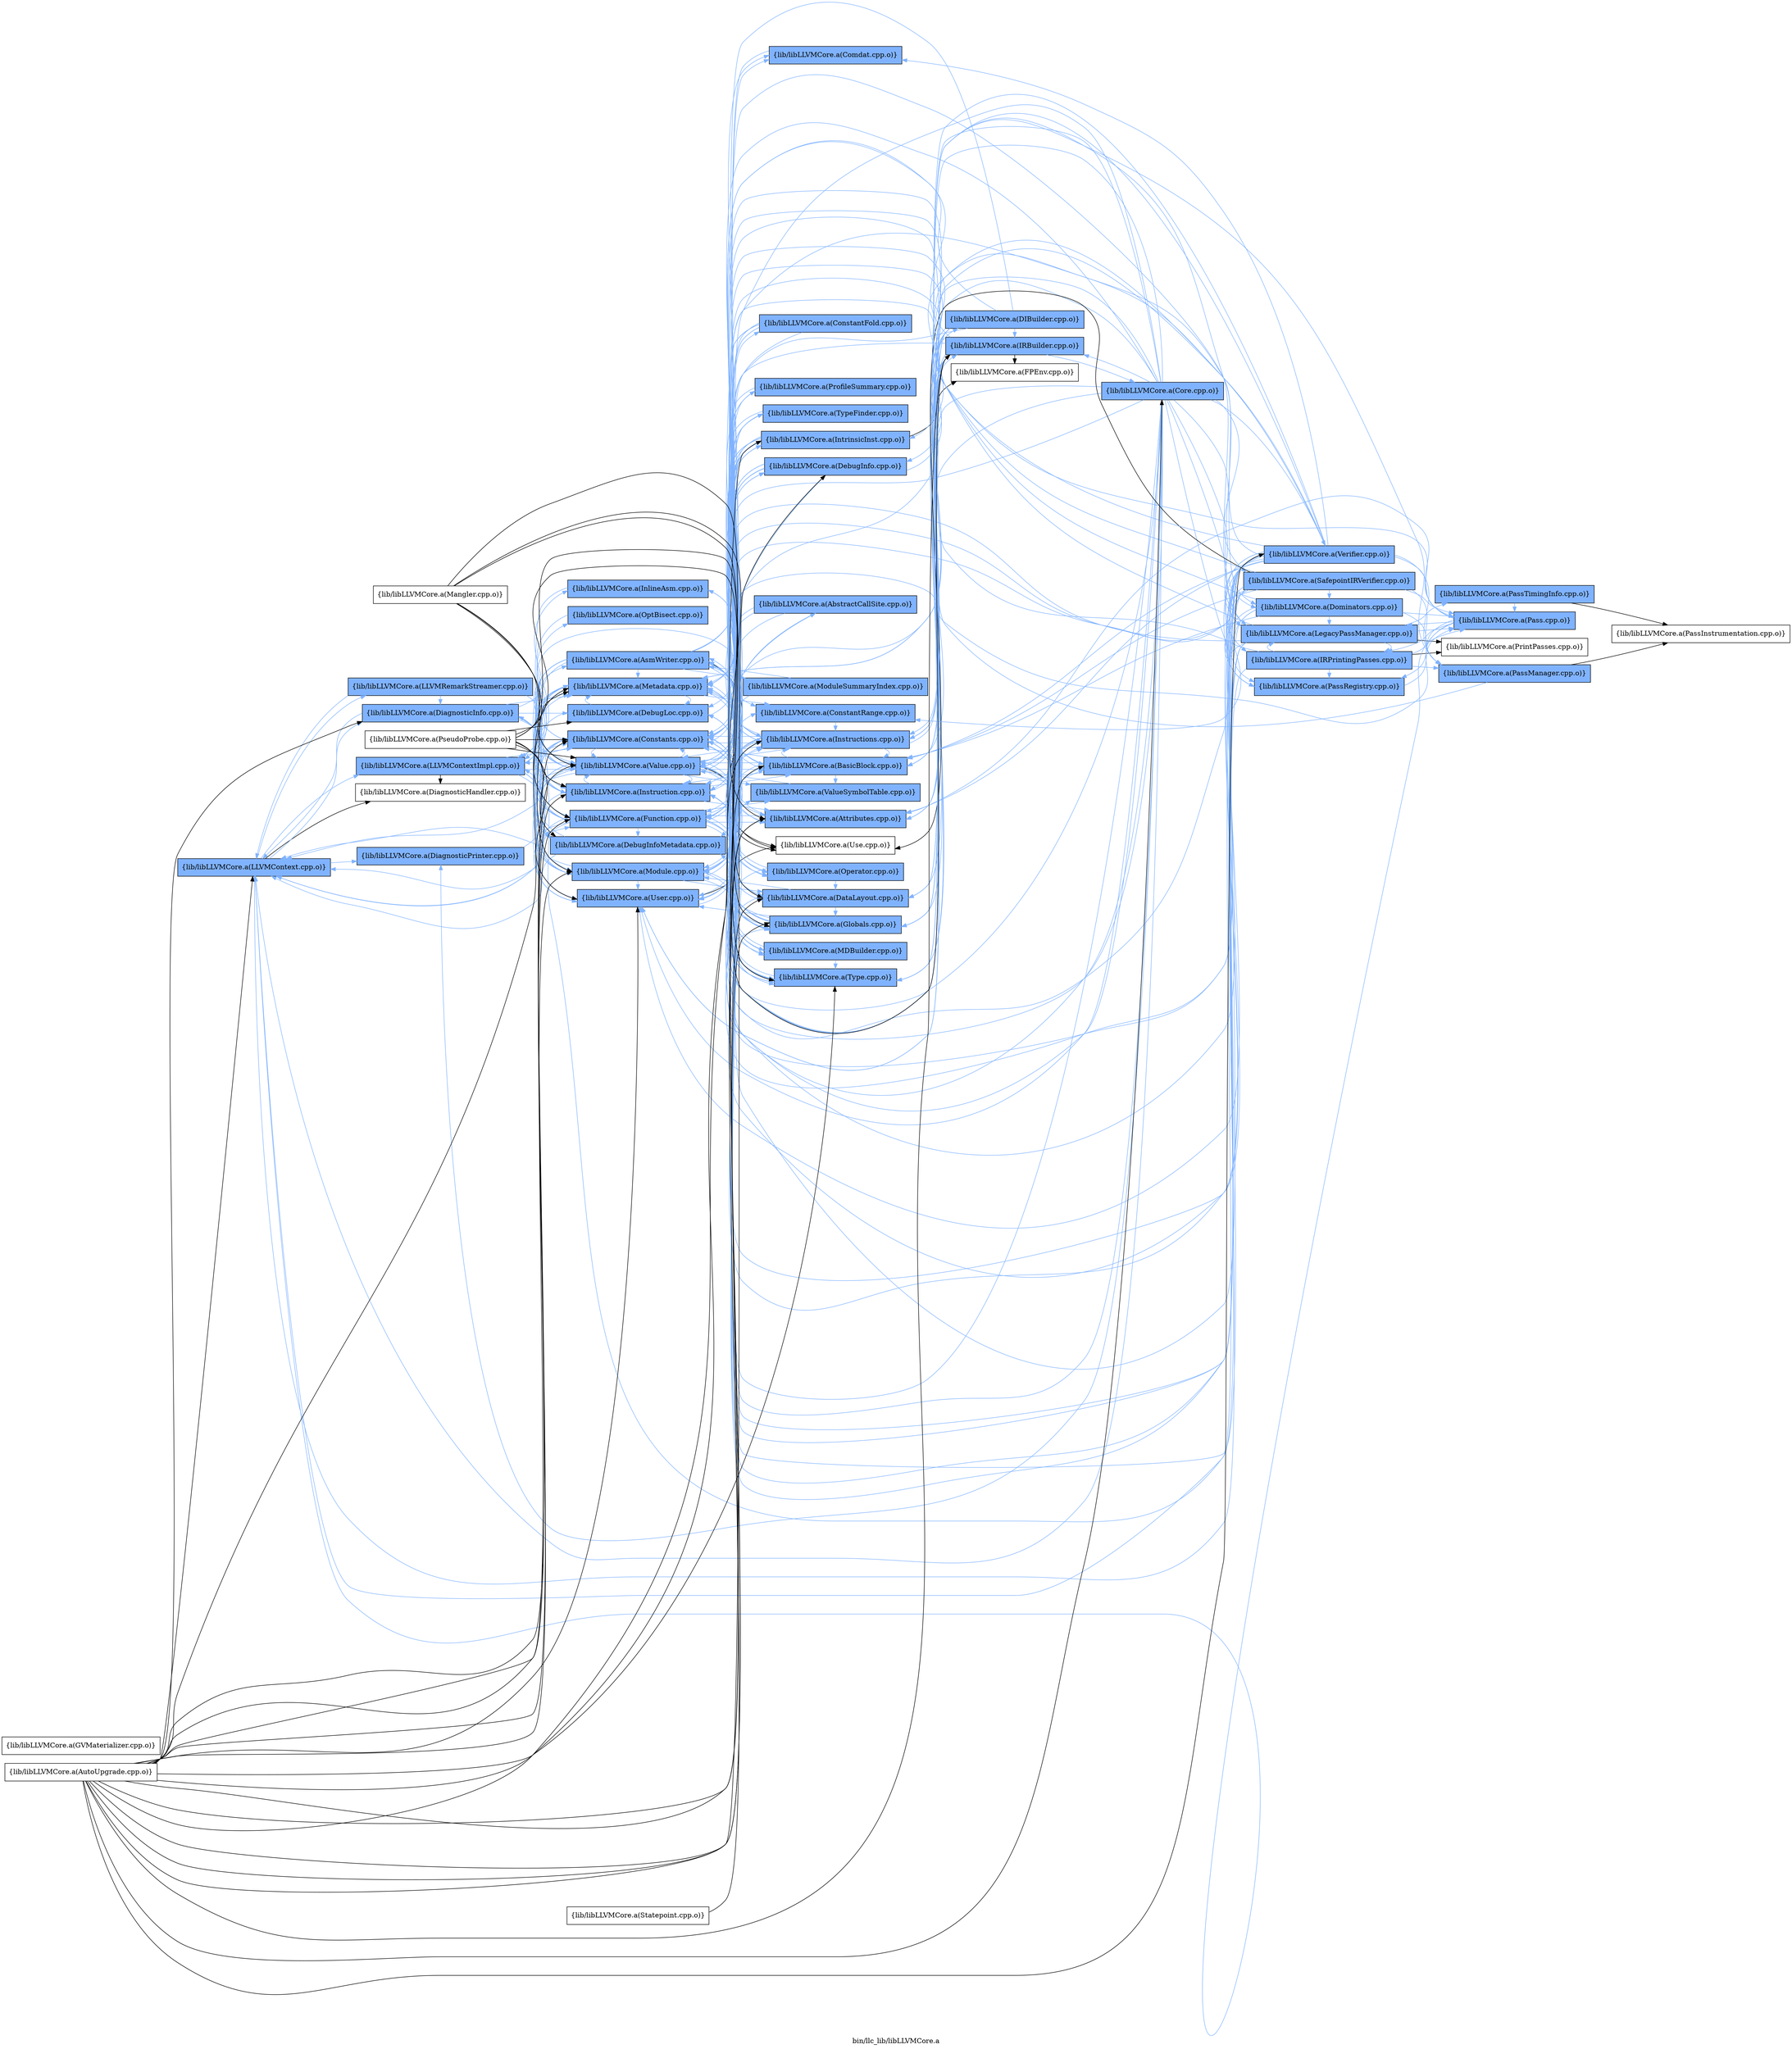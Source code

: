 digraph "bin/llc_lib/libLLVMCore.a" {
	label="bin/llc_lib/libLLVMCore.a";
	rankdir=LR;
	{ rank=same; Node0x5638702f9858;  }
	{ rank=same; Node0x5638702f90d8; Node0x5638702ec3d8; Node0x5638702f6108; Node0x5638702f53e8; Node0x5638702f7008;  }
	{ rank=same; Node0x5638702fb388; Node0x5638702eb7f8; Node0x5638702f5708; Node0x5638702f40d8; Node0x5638702fe3f8; Node0x563870300ec8; Node0x5638702f8db8; Node0x5638702f8fe8; Node0x5638702f84a8; Node0x5638702f7aa8; Node0x5638702f59d8; Node0x5638702f6bf8;  }
	{ rank=same; Node0x5638702f7b48; Node0x5638702ed1e8; Node0x5638702f5f28; Node0x5638702f7f08; Node0x5638702f5cf8; Node0x5638702f88b8; Node0x5638702ff1b8; Node0x5638702f8e08; Node0x5638702f68d8; Node0x5638702fbce8; Node0x5638702f7d78; Node0x5638702f9d08; Node0x5638702f77d8; Node0x5638702f89f8; Node0x5638702f96c8; Node0x5638702f9a38; Node0x5638702f31d8; Node0x5638702ffe38; Node0x563870302e08;  }
	{ rank=same; Node0x5638702f7738; Node0x5638702f7dc8; Node0x5638702f6608;  }
	{ rank=same; Node0x5638702f6ce8;  }
	{ rank=same; Node0x5638702ecb08; Node0x5638702f6478; Node0x5638702f9da8; Node0x563870302818; Node0x563870302f98; Node0x5638702ff7a8;  }
	{ rank=same; Node0x5638703015a8; Node0x563870302098; Node0x563870303718; Node0x5638703009c8;  }
	{ rank=same; Node0x5638702f9858;  }
	{ rank=same; Node0x5638702f90d8; Node0x5638702ec3d8; Node0x5638702f6108; Node0x5638702f53e8; Node0x5638702f7008;  }
	{ rank=same; Node0x5638702fb388; Node0x5638702eb7f8; Node0x5638702f5708; Node0x5638702f40d8; Node0x5638702fe3f8; Node0x563870300ec8; Node0x5638702f8db8; Node0x5638702f8fe8; Node0x5638702f84a8; Node0x5638702f7aa8; Node0x5638702f59d8; Node0x5638702f6bf8;  }
	{ rank=same; Node0x5638702f7b48; Node0x5638702ed1e8; Node0x5638702f5f28; Node0x5638702f7f08; Node0x5638702f5cf8; Node0x5638702f88b8; Node0x5638702ff1b8; Node0x5638702f8e08; Node0x5638702f68d8; Node0x5638702fbce8; Node0x5638702f7d78; Node0x5638702f9d08; Node0x5638702f77d8; Node0x5638702f89f8; Node0x5638702f96c8; Node0x5638702f9a38; Node0x5638702f31d8; Node0x5638702ffe38; Node0x563870302e08;  }
	{ rank=same; Node0x5638702f7738; Node0x5638702f7dc8; Node0x5638702f6608;  }
	{ rank=same; Node0x5638702f6ce8;  }
	{ rank=same; Node0x5638702ecb08; Node0x5638702f6478; Node0x5638702f9da8; Node0x563870302818; Node0x563870302f98; Node0x5638702ff7a8;  }
	{ rank=same; Node0x5638703015a8; Node0x563870302098; Node0x563870303718; Node0x5638703009c8;  }

	Node0x5638702f9858 [shape=record,shape=box,group=1,style=filled,fillcolor="0.600000 0.5 1",label="{lib/libLLVMCore.a(LLVMContext.cpp.o)}"];
	Node0x5638702f9858 -> Node0x5638702f90d8[color="0.600000 0.5 1"];
	Node0x5638702f9858 -> Node0x5638702ec3d8[color="0.600000 0.5 1"];
	Node0x5638702f9858 -> Node0x5638702f6108;
	Node0x5638702f9858 -> Node0x5638702f53e8[color="0.600000 0.5 1"];
	Node0x5638702f9858 -> Node0x5638702f7008[color="0.600000 0.5 1"];
	Node0x5638702ec3d8 [shape=record,shape=box,group=1,style=filled,fillcolor="0.600000 0.5 1",label="{lib/libLLVMCore.a(LLVMRemarkStreamer.cpp.o)}"];
	Node0x5638702ec3d8 -> Node0x5638702f9858[color="0.600000 0.5 1"];
	Node0x5638702ec3d8 -> Node0x5638702f53e8[color="0.600000 0.5 1"];
	Node0x5638702ec3d8 -> Node0x5638702f8fe8[color="0.600000 0.5 1"];
	Node0x5638702ecb08 [shape=record,shape=box,group=1,style=filled,fillcolor="0.600000 0.5 1",label="{lib/libLLVMCore.a(LegacyPassManager.cpp.o)}"];
	Node0x5638702ecb08 -> Node0x5638702f9858[color="0.600000 0.5 1"];
	Node0x5638702ecb08 -> Node0x5638702f7aa8[color="0.600000 0.5 1"];
	Node0x5638702ecb08 -> Node0x5638702f53e8[color="0.600000 0.5 1"];
	Node0x5638702ecb08 -> Node0x5638702f6bf8[color="0.600000 0.5 1"];
	Node0x5638702ecb08 -> Node0x5638702f88b8[color="0.600000 0.5 1"];
	Node0x5638702ecb08 -> Node0x5638702f9da8[color="0.600000 0.5 1"];
	Node0x5638702ecb08 -> Node0x5638702fe3f8[color="0.600000 0.5 1"];
	Node0x5638702ecb08 -> Node0x5638703015a8[color="0.600000 0.5 1"];
	Node0x5638702ecb08 -> Node0x563870302818[color="0.600000 0.5 1"];
	Node0x5638702ecb08 -> Node0x563870302098[color="0.600000 0.5 1"];
	Node0x5638702ecb08 -> Node0x563870303718;
	Node0x5638702ecb08 -> Node0x5638702f8fe8[color="0.600000 0.5 1"];
	Node0x5638702f6ce8 [shape=record,shape=box,group=1,style=filled,fillcolor="0.600000 0.5 1",label="{lib/libLLVMCore.a(Core.cpp.o)}"];
	Node0x5638702f6ce8 -> Node0x5638702fb388[color="0.600000 0.5 1"];
	Node0x5638702f6ce8 -> Node0x5638702f84a8[color="0.600000 0.5 1"];
	Node0x5638702f6ce8 -> Node0x5638702f7f08[color="0.600000 0.5 1"];
	Node0x5638702f6ce8 -> Node0x5638702f9858[color="0.600000 0.5 1"];
	Node0x5638702f6ce8 -> Node0x5638702ecb08[color="0.600000 0.5 1"];
	Node0x5638702f6ce8 -> Node0x5638702eb7f8[color="0.600000 0.5 1"];
	Node0x5638702f6ce8 -> Node0x5638702f7aa8[color="0.600000 0.5 1"];
	Node0x5638702f6ce8 -> Node0x5638702f96c8[color="0.600000 0.5 1"];
	Node0x5638702f6ce8 -> Node0x5638702f9a38[color="0.600000 0.5 1"];
	Node0x5638702f6ce8 -> Node0x5638702f5708[color="0.600000 0.5 1"];
	Node0x5638702f6ce8 -> Node0x5638702f68d8[color="0.600000 0.5 1"];
	Node0x5638702f6ce8 -> Node0x5638702f59d8[color="0.600000 0.5 1"];
	Node0x5638702f6ce8 -> Node0x5638702f7008[color="0.600000 0.5 1"];
	Node0x5638702f6ce8 -> Node0x5638702f6478[color="0.600000 0.5 1"];
	Node0x5638702f6ce8 -> Node0x5638702f6bf8[color="0.600000 0.5 1"];
	Node0x5638702f6ce8 -> Node0x5638702f88b8[color="0.600000 0.5 1"];
	Node0x5638702f6ce8 -> Node0x5638702f7738[color="0.600000 0.5 1"];
	Node0x5638702f6ce8 -> Node0x5638702f9da8[color="0.600000 0.5 1"];
	Node0x5638702f6ce8 -> Node0x5638702fe3f8[color="0.600000 0.5 1"];
	Node0x5638702f6ce8 -> Node0x563870302818[color="0.600000 0.5 1"];
	Node0x5638702f6ce8 -> Node0x563870302f98[color="0.600000 0.5 1"];
	Node0x5638702f6ce8 -> Node0x5638702f7b48[color="0.600000 0.5 1"];
	Node0x5638702f6ce8 -> Node0x5638702f8db8[color="0.600000 0.5 1"];
	Node0x5638702f6ce8 -> Node0x5638702f8fe8[color="0.600000 0.5 1"];
	Node0x5638702f6ce8 -> Node0x5638702ff7a8[color="0.600000 0.5 1"];
	Node0x5638702f68d8 [shape=record,shape=box,group=1,style=filled,fillcolor="0.600000 0.5 1",label="{lib/libLLVMCore.a(DataLayout.cpp.o)}"];
	Node0x5638702f68d8 -> Node0x5638702f88b8[color="0.600000 0.5 1"];
	Node0x5638702f68d8 -> Node0x5638702fe3f8[color="0.600000 0.5 1"];
	Node0x5638702f68d8 -> Node0x5638702f7b48[color="0.600000 0.5 1"];
	Node0x5638702f6108 [shape=record,shape=box,group=0,label="{lib/libLLVMCore.a(DiagnosticHandler.cpp.o)}"];
	Node0x5638702f7008 [shape=record,shape=box,group=1,style=filled,fillcolor="0.600000 0.5 1",label="{lib/libLLVMCore.a(DiagnosticPrinter.cpp.o)}"];
	Node0x5638702f7008 -> Node0x5638702f8fe8[color="0.600000 0.5 1"];
	Node0x5638702fe3f8 [shape=record,shape=box,group=1,style=filled,fillcolor="0.600000 0.5 1",label="{lib/libLLVMCore.a(Module.cpp.o)}"];
	Node0x5638702fe3f8 -> Node0x5638702f9858[color="0.600000 0.5 1"];
	Node0x5638702fe3f8 -> Node0x5638702eb7f8[color="0.600000 0.5 1"];
	Node0x5638702fe3f8 -> Node0x5638702f8e08[color="0.600000 0.5 1"];
	Node0x5638702fe3f8 -> Node0x5638702f5708[color="0.600000 0.5 1"];
	Node0x5638702fe3f8 -> Node0x5638702f68d8[color="0.600000 0.5 1"];
	Node0x5638702fe3f8 -> Node0x5638702f6bf8[color="0.600000 0.5 1"];
	Node0x5638702fe3f8 -> Node0x5638702f88b8[color="0.600000 0.5 1"];
	Node0x5638702fe3f8 -> Node0x5638702fbce8[color="0.600000 0.5 1"];
	Node0x5638702fe3f8 -> Node0x5638702f7b48[color="0.600000 0.5 1"];
	Node0x5638702fe3f8 -> Node0x5638702f7d78[color="0.600000 0.5 1"];
	Node0x5638702fe3f8 -> Node0x5638702f8db8[color="0.600000 0.5 1"];
	Node0x5638702fe3f8 -> Node0x5638702f8fe8[color="0.600000 0.5 1"];
	Node0x5638702fe3f8 -> Node0x5638702f9d08[color="0.600000 0.5 1"];
	Node0x563870302818 [shape=record,shape=box,group=1,style=filled,fillcolor="0.600000 0.5 1",label="{lib/libLLVMCore.a(PassRegistry.cpp.o)}"];
	Node0x563870302818 -> Node0x5638703015a8[color="0.600000 0.5 1"];
	Node0x5638702ff7a8 [shape=record,shape=box,group=1,style=filled,fillcolor="0.600000 0.5 1",label="{lib/libLLVMCore.a(Verifier.cpp.o)}"];
	Node0x5638702ff7a8 -> Node0x5638702f84a8[color="0.600000 0.5 1"];
	Node0x5638702ff7a8 -> Node0x5638702f7f08[color="0.600000 0.5 1"];
	Node0x5638702ff7a8 -> Node0x5638702f77d8[color="0.600000 0.5 1"];
	Node0x5638702ff7a8 -> Node0x5638702f9858[color="0.600000 0.5 1"];
	Node0x5638702ff7a8 -> Node0x5638702ecb08[color="0.600000 0.5 1"];
	Node0x5638702ff7a8 -> Node0x5638702eb7f8[color="0.600000 0.5 1"];
	Node0x5638702ff7a8 -> Node0x5638702f7aa8[color="0.600000 0.5 1"];
	Node0x5638702ff7a8 -> Node0x5638702f96c8[color="0.600000 0.5 1"];
	Node0x5638702ff7a8 -> Node0x5638702f9a38[color="0.600000 0.5 1"];
	Node0x5638702ff7a8 -> Node0x5638702f8e08[color="0.600000 0.5 1"];
	Node0x5638702ff7a8 -> Node0x5638702f5f28[color="0.600000 0.5 1"];
	Node0x5638702ff7a8 -> Node0x5638702f5708[color="0.600000 0.5 1"];
	Node0x5638702ff7a8 -> Node0x5638702f68d8[color="0.600000 0.5 1"];
	Node0x5638702ff7a8 -> Node0x5638702f40d8[color="0.600000 0.5 1"];
	Node0x5638702ff7a8 -> Node0x5638702f59d8[color="0.600000 0.5 1"];
	Node0x5638702ff7a8 -> Node0x5638702f6478[color="0.600000 0.5 1"];
	Node0x5638702ff7a8 -> Node0x5638702f6bf8[color="0.600000 0.5 1"];
	Node0x5638702ff7a8 -> Node0x5638702f88b8[color="0.600000 0.5 1"];
	Node0x5638702ff7a8 -> Node0x5638702fe3f8[color="0.600000 0.5 1"];
	Node0x5638702ff7a8 -> Node0x5638703015a8[color="0.600000 0.5 1"];
	Node0x5638702ff7a8 -> Node0x5638703009c8[color="0.600000 0.5 1"];
	Node0x5638702ff7a8 -> Node0x563870302818[color="0.600000 0.5 1"];
	Node0x5638702ff7a8 -> Node0x5638702f7b48[color="0.600000 0.5 1"];
	Node0x5638702ff7a8 -> Node0x5638702f8db8[color="0.600000 0.5 1"];
	Node0x5638702ff7a8 -> Node0x5638702f8fe8[color="0.600000 0.5 1"];
	Node0x5638703015a8 [shape=record,shape=box,group=1,style=filled,fillcolor="0.600000 0.5 1",label="{lib/libLLVMCore.a(Pass.cpp.o)}"];
	Node0x5638703015a8 -> Node0x5638702f9858[color="0.600000 0.5 1"];
	Node0x5638703015a8 -> Node0x5638702ecb08[color="0.600000 0.5 1"];
	Node0x5638703015a8 -> Node0x5638702f96c8[color="0.600000 0.5 1"];
	Node0x5638703015a8 -> Node0x5638702f6bf8[color="0.600000 0.5 1"];
	Node0x5638703015a8 -> Node0x5638702f9da8[color="0.600000 0.5 1"];
	Node0x5638703015a8 -> Node0x563870302818[color="0.600000 0.5 1"];
	Node0x5638703015a8 -> Node0x5638702f8fe8[color="0.600000 0.5 1"];
	Node0x5638702f8fe8 [shape=record,shape=box,group=1,style=filled,fillcolor="0.600000 0.5 1",label="{lib/libLLVMCore.a(Value.cpp.o)}"];
	Node0x5638702f8fe8 -> Node0x5638702f84a8[color="0.600000 0.5 1"];
	Node0x5638702f8fe8 -> Node0x5638702f7f08[color="0.600000 0.5 1"];
	Node0x5638702f8fe8 -> Node0x5638702f77d8[color="0.600000 0.5 1"];
	Node0x5638702f8fe8 -> Node0x5638702f9858[color="0.600000 0.5 1"];
	Node0x5638702f8fe8 -> Node0x5638702f90d8[color="0.600000 0.5 1"];
	Node0x5638702f8fe8 -> Node0x5638702eb7f8[color="0.600000 0.5 1"];
	Node0x5638702f8fe8 -> Node0x5638702f96c8[color="0.600000 0.5 1"];
	Node0x5638702f8fe8 -> Node0x5638702f9a38[color="0.600000 0.5 1"];
	Node0x5638702f8fe8 -> Node0x5638702f5708[color="0.600000 0.5 1"];
	Node0x5638702f8fe8 -> Node0x5638702f68d8[color="0.600000 0.5 1"];
	Node0x5638702f8fe8 -> Node0x5638702f31d8[color="0.600000 0.5 1"];
	Node0x5638702f8fe8 -> Node0x5638702f6bf8[color="0.600000 0.5 1"];
	Node0x5638702f8fe8 -> Node0x5638702f88b8[color="0.600000 0.5 1"];
	Node0x5638702f8fe8 -> Node0x5638702ff1b8[color="0.600000 0.5 1"];
	Node0x5638702f8fe8 -> Node0x5638702f7b48[color="0.600000 0.5 1"];
	Node0x5638702f8fe8 -> Node0x5638702f89f8;
	Node0x5638702f8fe8 -> Node0x5638702f8db8[color="0.600000 0.5 1"];
	Node0x5638702f8fe8 -> Node0x5638702f9d08[color="0.600000 0.5 1"];
	Node0x5638702eb208 [shape=record,shape=box,group=0,label="{lib/libLLVMCore.a(Mangler.cpp.o)}"];
	Node0x5638702eb208 -> Node0x5638702f96c8;
	Node0x5638702eb208 -> Node0x5638702f68d8;
	Node0x5638702eb208 -> Node0x5638702f6bf8;
	Node0x5638702eb208 -> Node0x5638702f88b8;
	Node0x5638702eb208 -> Node0x5638702fe3f8;
	Node0x5638702eb208 -> Node0x5638702f8fe8;
	Node0x5638702f96c8 [shape=record,shape=box,group=1,style=filled,fillcolor="0.600000 0.5 1",label="{lib/libLLVMCore.a(Attributes.cpp.o)}"];
	Node0x5638702f96c8 -> Node0x5638702f7aa8[color="0.600000 0.5 1"];
	Node0x5638702f96c8 -> Node0x5638702f6bf8[color="0.600000 0.5 1"];
	Node0x5638702f5708 [shape=record,shape=box,group=1,style=filled,fillcolor="0.600000 0.5 1",label="{lib/libLLVMCore.a(Constants.cpp.o)}"];
	Node0x5638702f5708 -> Node0x5638702f84a8[color="0.600000 0.5 1"];
	Node0x5638702f5708 -> Node0x5638702f7f08[color="0.600000 0.5 1"];
	Node0x5638702f5708 -> Node0x5638702f5cf8[color="0.600000 0.5 1"];
	Node0x5638702f5708 -> Node0x5638702f6bf8[color="0.600000 0.5 1"];
	Node0x5638702f5708 -> Node0x5638702f88b8[color="0.600000 0.5 1"];
	Node0x5638702f5708 -> Node0x5638702ff1b8[color="0.600000 0.5 1"];
	Node0x5638702f5708 -> Node0x5638702f7b48[color="0.600000 0.5 1"];
	Node0x5638702f5708 -> Node0x5638702f8db8[color="0.600000 0.5 1"];
	Node0x5638702f5708 -> Node0x5638702f8fe8[color="0.600000 0.5 1"];
	Node0x5638702eb7f8 [shape=record,shape=box,group=1,style=filled,fillcolor="0.600000 0.5 1",label="{lib/libLLVMCore.a(Metadata.cpp.o)}"];
	Node0x5638702eb7f8 -> Node0x5638702f9858[color="0.600000 0.5 1"];
	Node0x5638702eb7f8 -> Node0x5638702f90d8[color="0.600000 0.5 1"];
	Node0x5638702eb7f8 -> Node0x5638702ed1e8[color="0.600000 0.5 1"];
	Node0x5638702eb7f8 -> Node0x5638702f5f28[color="0.600000 0.5 1"];
	Node0x5638702eb7f8 -> Node0x5638702f5708[color="0.600000 0.5 1"];
	Node0x5638702eb7f8 -> Node0x5638702f40d8[color="0.600000 0.5 1"];
	Node0x5638702eb7f8 -> Node0x5638702f59d8[color="0.600000 0.5 1"];
	Node0x5638702eb7f8 -> Node0x5638702fe3f8[color="0.600000 0.5 1"];
	Node0x5638702eb7f8 -> Node0x5638702f7b48[color="0.600000 0.5 1"];
	Node0x5638702eb7f8 -> Node0x5638702f8fe8[color="0.600000 0.5 1"];
	Node0x5638702fb388 [shape=record,shape=box,group=1,style=filled,fillcolor="0.600000 0.5 1",label="{lib/libLLVMCore.a(InlineAsm.cpp.o)}"];
	Node0x5638702fb388 -> Node0x5638702f7b48[color="0.600000 0.5 1"];
	Node0x5638702fb388 -> Node0x5638702f8fe8[color="0.600000 0.5 1"];
	Node0x5638702f84a8 [shape=record,shape=box,group=1,style=filled,fillcolor="0.600000 0.5 1",label="{lib/libLLVMCore.a(Instruction.cpp.o)}"];
	Node0x5638702f84a8 -> Node0x5638702f7f08[color="0.600000 0.5 1"];
	Node0x5638702f84a8 -> Node0x5638702eb7f8[color="0.600000 0.5 1"];
	Node0x5638702f84a8 -> Node0x5638702f96c8[color="0.600000 0.5 1"];
	Node0x5638702f84a8 -> Node0x5638702f9a38[color="0.600000 0.5 1"];
	Node0x5638702f84a8 -> Node0x5638702f5708[color="0.600000 0.5 1"];
	Node0x5638702f84a8 -> Node0x5638702f8db8[color="0.600000 0.5 1"];
	Node0x5638702f84a8 -> Node0x5638702f8fe8[color="0.600000 0.5 1"];
	Node0x5638702f7f08 [shape=record,shape=box,group=1,style=filled,fillcolor="0.600000 0.5 1",label="{lib/libLLVMCore.a(Instructions.cpp.o)}"];
	Node0x5638702f7f08 -> Node0x5638702f84a8[color="0.600000 0.5 1"];
	Node0x5638702f7f08 -> Node0x5638702f90d8[color="0.600000 0.5 1"];
	Node0x5638702f7f08 -> Node0x5638702ed1e8[color="0.600000 0.5 1"];
	Node0x5638702f7f08 -> Node0x5638702eb7f8[color="0.600000 0.5 1"];
	Node0x5638702f7f08 -> Node0x5638702f96c8[color="0.600000 0.5 1"];
	Node0x5638702f7f08 -> Node0x5638702f9a38[color="0.600000 0.5 1"];
	Node0x5638702f7f08 -> Node0x5638702f5708[color="0.600000 0.5 1"];
	Node0x5638702f7f08 -> Node0x5638702f68d8[color="0.600000 0.5 1"];
	Node0x5638702f7f08 -> Node0x5638702f6bf8[color="0.600000 0.5 1"];
	Node0x5638702f7f08 -> Node0x5638702f7738[color="0.600000 0.5 1"];
	Node0x5638702f7f08 -> Node0x5638702fe3f8[color="0.600000 0.5 1"];
	Node0x5638702f7f08 -> Node0x5638702ff1b8[color="0.600000 0.5 1"];
	Node0x5638702f7f08 -> Node0x5638702f7b48[color="0.600000 0.5 1"];
	Node0x5638702f7f08 -> Node0x5638702f89f8;
	Node0x5638702f7f08 -> Node0x5638702f8db8[color="0.600000 0.5 1"];
	Node0x5638702f7f08 -> Node0x5638702f8fe8[color="0.600000 0.5 1"];
	Node0x5638702f53e8 [shape=record,shape=box,group=1,style=filled,fillcolor="0.600000 0.5 1",label="{lib/libLLVMCore.a(DiagnosticInfo.cpp.o)}"];
	Node0x5638702f53e8 -> Node0x5638702f84a8[color="0.600000 0.5 1"];
	Node0x5638702f53e8 -> Node0x5638702f9858[color="0.600000 0.5 1"];
	Node0x5638702f53e8 -> Node0x5638702eb7f8[color="0.600000 0.5 1"];
	Node0x5638702f53e8 -> Node0x5638702f7aa8[color="0.600000 0.5 1"];
	Node0x5638702f53e8 -> Node0x5638702f59d8[color="0.600000 0.5 1"];
	Node0x5638702f53e8 -> Node0x5638702f6bf8[color="0.600000 0.5 1"];
	Node0x5638702f53e8 -> Node0x5638702f8fe8[color="0.600000 0.5 1"];
	Node0x5638702f6bf8 [shape=record,shape=box,group=1,style=filled,fillcolor="0.600000 0.5 1",label="{lib/libLLVMCore.a(Function.cpp.o)}"];
	Node0x5638702f6bf8 -> Node0x5638702f7f08[color="0.600000 0.5 1"];
	Node0x5638702f6bf8 -> Node0x5638702f77d8[color="0.600000 0.5 1"];
	Node0x5638702f6bf8 -> Node0x5638702f9858[color="0.600000 0.5 1"];
	Node0x5638702f6bf8 -> Node0x5638702ed1e8[color="0.600000 0.5 1"];
	Node0x5638702f6bf8 -> Node0x5638702eb7f8[color="0.600000 0.5 1"];
	Node0x5638702f6bf8 -> Node0x563870302e08[color="0.600000 0.5 1"];
	Node0x5638702f6bf8 -> Node0x5638702f96c8[color="0.600000 0.5 1"];
	Node0x5638702f6bf8 -> Node0x5638702f9a38[color="0.600000 0.5 1"];
	Node0x5638702f6bf8 -> Node0x5638702f5708[color="0.600000 0.5 1"];
	Node0x5638702f6bf8 -> Node0x5638702f68d8[color="0.600000 0.5 1"];
	Node0x5638702f6bf8 -> Node0x5638702f40d8[color="0.600000 0.5 1"];
	Node0x5638702f6bf8 -> Node0x5638702f88b8[color="0.600000 0.5 1"];
	Node0x5638702f6bf8 -> Node0x5638702fe3f8[color="0.600000 0.5 1"];
	Node0x5638702f6bf8 -> Node0x5638702f7b48[color="0.600000 0.5 1"];
	Node0x5638702f6bf8 -> Node0x5638702f8db8[color="0.600000 0.5 1"];
	Node0x5638702f6bf8 -> Node0x5638702f8fe8[color="0.600000 0.5 1"];
	Node0x5638702f6bf8 -> Node0x5638702f9d08[color="0.600000 0.5 1"];
	Node0x5638702f88b8 [shape=record,shape=box,group=1,style=filled,fillcolor="0.600000 0.5 1",label="{lib/libLLVMCore.a(Globals.cpp.o)}"];
	Node0x5638702f88b8 -> Node0x5638702eb7f8[color="0.600000 0.5 1"];
	Node0x5638702f88b8 -> Node0x5638702f5f28[color="0.600000 0.5 1"];
	Node0x5638702f88b8 -> Node0x5638702f5708[color="0.600000 0.5 1"];
	Node0x5638702f88b8 -> Node0x5638702f6bf8[color="0.600000 0.5 1"];
	Node0x5638702f88b8 -> Node0x5638702fe3f8[color="0.600000 0.5 1"];
	Node0x5638702f88b8 -> Node0x5638702f7b48[color="0.600000 0.5 1"];
	Node0x5638702f88b8 -> Node0x5638702f8db8[color="0.600000 0.5 1"];
	Node0x5638702f88b8 -> Node0x5638702f8fe8[color="0.600000 0.5 1"];
	Node0x5638702f7738 [shape=record,shape=box,group=1,style=filled,fillcolor="0.600000 0.5 1",label="{lib/libLLVMCore.a(IRBuilder.cpp.o)}"];
	Node0x5638702f7738 -> Node0x5638702f84a8[color="0.600000 0.5 1"];
	Node0x5638702f7738 -> Node0x5638702f7f08[color="0.600000 0.5 1"];
	Node0x5638702f7738 -> Node0x5638702eb7f8[color="0.600000 0.5 1"];
	Node0x5638702f7738 -> Node0x5638702f96c8[color="0.600000 0.5 1"];
	Node0x5638702f7738 -> Node0x5638702f9a38[color="0.600000 0.5 1"];
	Node0x5638702f7738 -> Node0x5638702f5708[color="0.600000 0.5 1"];
	Node0x5638702f7738 -> Node0x5638702f6ce8[color="0.600000 0.5 1"];
	Node0x5638702f7738 -> Node0x5638702f68d8[color="0.600000 0.5 1"];
	Node0x5638702f7738 -> Node0x5638702f6bf8[color="0.600000 0.5 1"];
	Node0x5638702f7738 -> Node0x5638702f88b8[color="0.600000 0.5 1"];
	Node0x5638702f7738 -> Node0x5638702f7dc8;
	Node0x5638702f7738 -> Node0x5638702f7b48[color="0.600000 0.5 1"];
	Node0x5638702f7738 -> Node0x5638702f8db8[color="0.600000 0.5 1"];
	Node0x5638702f7738 -> Node0x5638702f8fe8[color="0.600000 0.5 1"];
	Node0x5638702f7b48 [shape=record,shape=box,group=1,style=filled,fillcolor="0.600000 0.5 1",label="{lib/libLLVMCore.a(Type.cpp.o)}"];
	Node0x5638702f7b48 -> Node0x5638702f5708[color="0.600000 0.5 1"];
	Node0x5638702f8db8 [shape=record,shape=box,group=1,style=filled,fillcolor="0.600000 0.5 1",label="{lib/libLLVMCore.a(User.cpp.o)}"];
	Node0x5638702f8db8 -> Node0x5638702f77d8[color="0.600000 0.5 1"];
	Node0x5638702f8db8 -> Node0x5638702f89f8;
	Node0x5638702f77d8 [shape=record,shape=box,group=1,style=filled,fillcolor="0.600000 0.5 1",label="{lib/libLLVMCore.a(IntrinsicInst.cpp.o)}"];
	Node0x5638702f77d8 -> Node0x5638702f84a8[color="0.600000 0.5 1"];
	Node0x5638702f77d8 -> Node0x5638702f7f08[color="0.600000 0.5 1"];
	Node0x5638702f77d8 -> Node0x5638702eb7f8[color="0.600000 0.5 1"];
	Node0x5638702f77d8 -> Node0x5638702f9a38[color="0.600000 0.5 1"];
	Node0x5638702f77d8 -> Node0x5638702f5708[color="0.600000 0.5 1"];
	Node0x5638702f77d8 -> Node0x5638702f68d8[color="0.600000 0.5 1"];
	Node0x5638702f77d8 -> Node0x5638702f40d8[color="0.600000 0.5 1"];
	Node0x5638702f77d8 -> Node0x5638702f7dc8;
	Node0x5638702f77d8 -> Node0x5638702fe3f8[color="0.600000 0.5 1"];
	Node0x5638702f77d8 -> Node0x5638702f7b48[color="0.600000 0.5 1"];
	Node0x5638702f77d8 -> Node0x5638702f8db8[color="0.600000 0.5 1"];
	Node0x5638702f77d8 -> Node0x5638702f8fe8[color="0.600000 0.5 1"];
	Node0x5638702f9a38 [shape=record,shape=box,group=1,style=filled,fillcolor="0.600000 0.5 1",label="{lib/libLLVMCore.a(BasicBlock.cpp.o)}"];
	Node0x5638702f9a38 -> Node0x5638702f84a8[color="0.600000 0.5 1"];
	Node0x5638702f9a38 -> Node0x5638702f7f08[color="0.600000 0.5 1"];
	Node0x5638702f9a38 -> Node0x5638702eb7f8[color="0.600000 0.5 1"];
	Node0x5638702f9a38 -> Node0x5638702f5708[color="0.600000 0.5 1"];
	Node0x5638702f9a38 -> Node0x5638702f7b48[color="0.600000 0.5 1"];
	Node0x5638702f9a38 -> Node0x5638702f8db8[color="0.600000 0.5 1"];
	Node0x5638702f9a38 -> Node0x5638702f8fe8[color="0.600000 0.5 1"];
	Node0x5638702f9a38 -> Node0x5638702f9d08[color="0.600000 0.5 1"];
	Node0x5638702ff1b8 [shape=record,shape=box,group=1,style=filled,fillcolor="0.600000 0.5 1",label="{lib/libLLVMCore.a(Operator.cpp.o)}"];
	Node0x5638702ff1b8 -> Node0x5638702f5708[color="0.600000 0.5 1"];
	Node0x5638702ff1b8 -> Node0x5638702f68d8[color="0.600000 0.5 1"];
	Node0x5638702ff1b8 -> Node0x5638702f7b48[color="0.600000 0.5 1"];
	Node0x5638702f40d8 [shape=record,shape=box,group=1,style=filled,fillcolor="0.600000 0.5 1",label="{lib/libLLVMCore.a(DebugInfoMetadata.cpp.o)}"];
	Node0x5638702f40d8 -> Node0x5638702f9858[color="0.600000 0.5 1"];
	Node0x5638702f40d8 -> Node0x5638702f90d8[color="0.600000 0.5 1"];
	Node0x5638702f40d8 -> Node0x5638702eb7f8[color="0.600000 0.5 1"];
	Node0x5638702f40d8 -> Node0x5638702f5708[color="0.600000 0.5 1"];
	Node0x5638702f40d8 -> Node0x5638702f7b48[color="0.600000 0.5 1"];
	Node0x5638702f5f28 [shape=record,shape=box,group=1,style=filled,fillcolor="0.600000 0.5 1",label="{lib/libLLVMCore.a(ConstantRange.cpp.o)}"];
	Node0x5638702f5f28 -> Node0x5638702f7f08[color="0.600000 0.5 1"];
	Node0x5638702f59d8 [shape=record,shape=box,group=1,style=filled,fillcolor="0.600000 0.5 1",label="{lib/libLLVMCore.a(DebugLoc.cpp.o)}"];
	Node0x5638702f59d8 -> Node0x5638702eb7f8[color="0.600000 0.5 1"];
	Node0x5638702f59d8 -> Node0x5638702f31d8[color="0.600000 0.5 1"];
	Node0x5638702f59d8 -> Node0x5638702f40d8[color="0.600000 0.5 1"];
	Node0x5638702f6478 [shape=record,shape=box,group=1,style=filled,fillcolor="0.600000 0.5 1",label="{lib/libLLVMCore.a(Dominators.cpp.o)}"];
	Node0x5638702f6478 -> Node0x5638702f84a8[color="0.600000 0.5 1"];
	Node0x5638702f6478 -> Node0x5638702ecb08[color="0.600000 0.5 1"];
	Node0x5638702f6478 -> Node0x5638702f7aa8[color="0.600000 0.5 1"];
	Node0x5638702f6478 -> Node0x5638702f9a38[color="0.600000 0.5 1"];
	Node0x5638702f6478 -> Node0x5638703015a8[color="0.600000 0.5 1"];
	Node0x5638702f6478 -> Node0x5638703009c8[color="0.600000 0.5 1"];
	Node0x5638702f6478 -> Node0x563870302818[color="0.600000 0.5 1"];
	Node0x5638702f6478 -> Node0x5638702f8fe8[color="0.600000 0.5 1"];
	Node0x5638702f89f8 [shape=record,shape=box,group=0,label="{lib/libLLVMCore.a(Use.cpp.o)}"];
	Node0x5638703009c8 [shape=record,shape=box,group=1,style=filled,fillcolor="0.600000 0.5 1",label="{lib/libLLVMCore.a(PassManager.cpp.o)}"];
	Node0x5638703009c8 -> Node0x5638702f88b8[color="0.600000 0.5 1"];
	Node0x5638703009c8 -> Node0x563870302408;
	Node0x5638703009c8 -> Node0x5638702f8fe8[color="0.600000 0.5 1"];
	Node0x5638702f7aa8 [shape=record,shape=box,group=1,style=filled,fillcolor="0.600000 0.5 1",label="{lib/libLLVMCore.a(AsmWriter.cpp.o)}"];
	Node0x5638702f7aa8 -> Node0x5638702f84a8[color="0.600000 0.5 1"];
	Node0x5638702f7aa8 -> Node0x5638702f7f08[color="0.600000 0.5 1"];
	Node0x5638702f7aa8 -> Node0x5638702f77d8[color="0.600000 0.5 1"];
	Node0x5638702f7aa8 -> Node0x5638702f9858[color="0.600000 0.5 1"];
	Node0x5638702f7aa8 -> Node0x5638702eb7f8[color="0.600000 0.5 1"];
	Node0x5638702f7aa8 -> Node0x5638702f96c8[color="0.600000 0.5 1"];
	Node0x5638702f7aa8 -> Node0x5638702f9a38[color="0.600000 0.5 1"];
	Node0x5638702f7aa8 -> Node0x5638702f8e08[color="0.600000 0.5 1"];
	Node0x5638702f7aa8 -> Node0x5638702f5f28[color="0.600000 0.5 1"];
	Node0x5638702f7aa8 -> Node0x5638702f5708[color="0.600000 0.5 1"];
	Node0x5638702f7aa8 -> Node0x5638702f40d8[color="0.600000 0.5 1"];
	Node0x5638702f7aa8 -> Node0x5638702f6bf8[color="0.600000 0.5 1"];
	Node0x5638702f7aa8 -> Node0x5638702f88b8[color="0.600000 0.5 1"];
	Node0x5638702f7aa8 -> Node0x5638702fe3f8[color="0.600000 0.5 1"];
	Node0x5638702f7aa8 -> Node0x5638702ffe38[color="0.600000 0.5 1"];
	Node0x5638702f7aa8 -> Node0x5638702ff1b8[color="0.600000 0.5 1"];
	Node0x5638702f7aa8 -> Node0x5638702f7b48[color="0.600000 0.5 1"];
	Node0x5638702f7aa8 -> Node0x5638702f7d78[color="0.600000 0.5 1"];
	Node0x5638702f7aa8 -> Node0x5638702f89f8;
	Node0x5638702f7aa8 -> Node0x5638702f8db8[color="0.600000 0.5 1"];
	Node0x5638702f7aa8 -> Node0x5638702f8fe8[color="0.600000 0.5 1"];
	Node0x563870302e08 [shape=record,shape=box,group=1,style=filled,fillcolor="0.600000 0.5 1",label="{lib/libLLVMCore.a(AbstractCallSite.cpp.o)}"];
	Node0x563870302e08 -> Node0x5638702f7f08[color="0.600000 0.5 1"];
	Node0x563870302e08 -> Node0x5638702eb7f8[color="0.600000 0.5 1"];
	Node0x563870302e08 -> Node0x5638702f5708[color="0.600000 0.5 1"];
	Node0x563870302e08 -> Node0x5638702f8db8[color="0.600000 0.5 1"];
	Node0x563870303718 [shape=record,shape=box,group=0,label="{lib/libLLVMCore.a(PrintPasses.cpp.o)}"];
	Node0x5638702f5cf8 [shape=record,shape=box,group=1,style=filled,fillcolor="0.600000 0.5 1",label="{lib/libLLVMCore.a(ConstantFold.cpp.o)}"];
	Node0x5638702f5cf8 -> Node0x5638702f7f08[color="0.600000 0.5 1"];
	Node0x5638702f5cf8 -> Node0x5638702f5708[color="0.600000 0.5 1"];
	Node0x5638702f5cf8 -> Node0x5638702f6bf8[color="0.600000 0.5 1"];
	Node0x5638702f5cf8 -> Node0x5638702f88b8[color="0.600000 0.5 1"];
	Node0x5638702f5cf8 -> Node0x5638702fe3f8[color="0.600000 0.5 1"];
	Node0x5638702f5cf8 -> Node0x5638702ff1b8[color="0.600000 0.5 1"];
	Node0x5638702f5cf8 -> Node0x5638702f7b48[color="0.600000 0.5 1"];
	Node0x5638702f5cf8 -> Node0x5638702f8fe8[color="0.600000 0.5 1"];
	Node0x5638702fbce8 [shape=record,shape=box,group=1,style=filled,fillcolor="0.600000 0.5 1",label="{lib/libLLVMCore.a(ProfileSummary.cpp.o)}"];
	Node0x5638702fbce8 -> Node0x5638702eb7f8[color="0.600000 0.5 1"];
	Node0x5638702fbce8 -> Node0x5638702f5708[color="0.600000 0.5 1"];
	Node0x5638702fbce8 -> Node0x5638702f7b48[color="0.600000 0.5 1"];
	Node0x5638702f8e08 [shape=record,shape=box,group=1,style=filled,fillcolor="0.600000 0.5 1",label="{lib/libLLVMCore.a(Comdat.cpp.o)}"];
	Node0x5638702f8e08 -> Node0x5638702fe3f8[color="0.600000 0.5 1"];
	Node0x563870302098 [shape=record,shape=box,group=1,style=filled,fillcolor="0.600000 0.5 1",label="{lib/libLLVMCore.a(PassTimingInfo.cpp.o)}"];
	Node0x563870302098 -> Node0x5638703015a8[color="0.600000 0.5 1"];
	Node0x563870302098 -> Node0x563870302408;
	Node0x5638702f31d8 [shape=record,shape=box,group=1,style=filled,fillcolor="0.600000 0.5 1",label="{lib/libLLVMCore.a(DebugInfo.cpp.o)}"];
	Node0x5638702f31d8 -> Node0x5638702f84a8[color="0.600000 0.5 1"];
	Node0x5638702f31d8 -> Node0x5638702eb7f8[color="0.600000 0.5 1"];
	Node0x5638702f31d8 -> Node0x5638702f6608[color="0.600000 0.5 1"];
	Node0x5638702f31d8 -> Node0x5638702f40d8[color="0.600000 0.5 1"];
	Node0x5638702f31d8 -> Node0x5638702f59d8[color="0.600000 0.5 1"];
	Node0x5638702f31d8 -> Node0x5638702f6bf8[color="0.600000 0.5 1"];
	Node0x5638702f31d8 -> Node0x5638702fe3f8[color="0.600000 0.5 1"];
	Node0x5638702f31d8 -> Node0x5638702f8fe8[color="0.600000 0.5 1"];
	Node0x5638702ed1e8 [shape=record,shape=box,group=1,style=filled,fillcolor="0.600000 0.5 1",label="{lib/libLLVMCore.a(MDBuilder.cpp.o)}"];
	Node0x5638702ed1e8 -> Node0x5638702eb7f8[color="0.600000 0.5 1"];
	Node0x5638702ed1e8 -> Node0x5638702f5708[color="0.600000 0.5 1"];
	Node0x5638702ed1e8 -> Node0x5638702f7b48[color="0.600000 0.5 1"];
	Node0x5638702ed1e8 -> Node0x5638702f8fe8[color="0.600000 0.5 1"];
	Node0x5638702f6608 [shape=record,shape=box,group=1,style=filled,fillcolor="0.600000 0.5 1",label="{lib/libLLVMCore.a(DIBuilder.cpp.o)}"];
	Node0x5638702f6608 -> Node0x5638702f84a8[color="0.600000 0.5 1"];
	Node0x5638702f6608 -> Node0x5638702f7f08[color="0.600000 0.5 1"];
	Node0x5638702f6608 -> Node0x5638702eb7f8[color="0.600000 0.5 1"];
	Node0x5638702f6608 -> Node0x5638702f96c8[color="0.600000 0.5 1"];
	Node0x5638702f6608 -> Node0x5638702f9a38[color="0.600000 0.5 1"];
	Node0x5638702f6608 -> Node0x5638702f5708[color="0.600000 0.5 1"];
	Node0x5638702f6608 -> Node0x5638702f31d8[color="0.600000 0.5 1"];
	Node0x5638702f6608 -> Node0x5638702f40d8[color="0.600000 0.5 1"];
	Node0x5638702f6608 -> Node0x5638702f59d8[color="0.600000 0.5 1"];
	Node0x5638702f6608 -> Node0x5638702f6bf8[color="0.600000 0.5 1"];
	Node0x5638702f6608 -> Node0x5638702f7738[color="0.600000 0.5 1"];
	Node0x5638702f6608 -> Node0x5638702fe3f8[color="0.600000 0.5 1"];
	Node0x5638702f6608 -> Node0x5638702f7b48[color="0.600000 0.5 1"];
	Node0x5638702f6608 -> Node0x5638702f8db8[color="0.600000 0.5 1"];
	Node0x5638702f6608 -> Node0x5638702f8fe8[color="0.600000 0.5 1"];
	Node0x5638702f9da8 [shape=record,shape=box,group=1,style=filled,fillcolor="0.600000 0.5 1",label="{lib/libLLVMCore.a(IRPrintingPasses.cpp.o)}"];
	Node0x5638702f9da8 -> Node0x5638702ecb08[color="0.600000 0.5 1"];
	Node0x5638702f9da8 -> Node0x5638702f7aa8[color="0.600000 0.5 1"];
	Node0x5638702f9da8 -> Node0x5638703015a8[color="0.600000 0.5 1"];
	Node0x5638702f9da8 -> Node0x5638703009c8[color="0.600000 0.5 1"];
	Node0x5638702f9da8 -> Node0x563870302818[color="0.600000 0.5 1"];
	Node0x5638702f9da8 -> Node0x563870303718;
	Node0x5638702f9da8 -> Node0x5638702f8fe8[color="0.600000 0.5 1"];
	Node0x5638702ffe38 [shape=record,shape=box,group=1,style=filled,fillcolor="0.600000 0.5 1",label="{lib/libLLVMCore.a(ModuleSummaryIndex.cpp.o)}"];
	Node0x5638702ffe38 -> Node0x5638702f7aa8[color="0.600000 0.5 1"];
	Node0x5638702ffe38 -> Node0x5638702f8fe8[color="0.600000 0.5 1"];
	Node0x5638702f7d78 [shape=record,shape=box,group=1,style=filled,fillcolor="0.600000 0.5 1",label="{lib/libLLVMCore.a(TypeFinder.cpp.o)}"];
	Node0x5638702f7d78 -> Node0x5638702eb7f8[color="0.600000 0.5 1"];
	Node0x5638702f7d78 -> Node0x5638702f6bf8[color="0.600000 0.5 1"];
	Node0x5638702f7d78 -> Node0x5638702f88b8[color="0.600000 0.5 1"];
	Node0x5638702f9d08 [shape=record,shape=box,group=1,style=filled,fillcolor="0.600000 0.5 1",label="{lib/libLLVMCore.a(ValueSymbolTable.cpp.o)}"];
	Node0x5638702f9d08 -> Node0x5638702f8fe8[color="0.600000 0.5 1"];
	Node0x563870302f98 [shape=record,shape=box,group=1,style=filled,fillcolor="0.600000 0.5 1",label="{lib/libLLVMCore.a(SafepointIRVerifier.cpp.o)}"];
	Node0x563870302f98 -> Node0x5638702f84a8[color="0.600000 0.5 1"];
	Node0x563870302f98 -> Node0x5638702ecb08[color="0.600000 0.5 1"];
	Node0x563870302f98 -> Node0x5638702f7aa8[color="0.600000 0.5 1"];
	Node0x563870302f98 -> Node0x5638702f9a38[color="0.600000 0.5 1"];
	Node0x563870302f98 -> Node0x5638702f5708[color="0.600000 0.5 1"];
	Node0x563870302f98 -> Node0x5638702f6478[color="0.600000 0.5 1"];
	Node0x563870302f98 -> Node0x5638702f6bf8[color="0.600000 0.5 1"];
	Node0x563870302f98 -> Node0x5638703015a8[color="0.600000 0.5 1"];
	Node0x563870302f98 -> Node0x5638703009c8[color="0.600000 0.5 1"];
	Node0x563870302f98 -> Node0x563870302818[color="0.600000 0.5 1"];
	Node0x563870302f98 -> Node0x5638702f89f8;
	Node0x563870302f98 -> Node0x5638702f8fe8[color="0.600000 0.5 1"];
	Node0x5638702f90d8 [shape=record,shape=box,group=1,style=filled,fillcolor="0.600000 0.5 1",label="{lib/libLLVMCore.a(LLVMContextImpl.cpp.o)}"];
	Node0x5638702f90d8 -> Node0x5638702fb388[color="0.600000 0.5 1"];
	Node0x5638702f90d8 -> Node0x5638702eb7f8[color="0.600000 0.5 1"];
	Node0x5638702f90d8 -> Node0x5638702f5708[color="0.600000 0.5 1"];
	Node0x5638702f90d8 -> Node0x5638702f40d8[color="0.600000 0.5 1"];
	Node0x5638702f90d8 -> Node0x5638702f6108;
	Node0x5638702f90d8 -> Node0x5638702fe3f8[color="0.600000 0.5 1"];
	Node0x5638702f90d8 -> Node0x563870300ec8[color="0.600000 0.5 1"];
	Node0x5638702f90d8 -> Node0x5638702f8db8[color="0.600000 0.5 1"];
	Node0x5638702f90d8 -> Node0x5638702f8fe8[color="0.600000 0.5 1"];
	Node0x5638702f7dc8 [shape=record,shape=box,group=0,label="{lib/libLLVMCore.a(FPEnv.cpp.o)}"];
	Node0x563870300ec8 [shape=record,shape=box,group=1,style=filled,fillcolor="0.600000 0.5 1",label="{lib/libLLVMCore.a(OptBisect.cpp.o)}"];
	Node0x563870300ec8 -> Node0x5638702f90d8[color="0.600000 0.5 1"];
	Node0x563870302408 [shape=record,shape=box,group=0,label="{lib/libLLVMCore.a(PassInstrumentation.cpp.o)}"];
	Node0x5638702e8aa8 [shape=record,shape=box,group=0,label="{lib/libLLVMCore.a(AutoUpgrade.cpp.o)}"];
	Node0x5638702e8aa8 -> Node0x5638702f84a8;
	Node0x5638702e8aa8 -> Node0x5638702f7f08;
	Node0x5638702e8aa8 -> Node0x5638702f77d8;
	Node0x5638702e8aa8 -> Node0x5638702f9858;
	Node0x5638702e8aa8 -> Node0x5638702eb7f8;
	Node0x5638702e8aa8 -> Node0x5638702f96c8;
	Node0x5638702e8aa8 -> Node0x5638702f9a38;
	Node0x5638702e8aa8 -> Node0x5638702f5708;
	Node0x5638702e8aa8 -> Node0x5638702f6ce8;
	Node0x5638702e8aa8 -> Node0x5638702f68d8;
	Node0x5638702e8aa8 -> Node0x5638702f31d8;
	Node0x5638702e8aa8 -> Node0x5638702f53e8;
	Node0x5638702e8aa8 -> Node0x5638702f6bf8;
	Node0x5638702e8aa8 -> Node0x5638702f88b8;
	Node0x5638702e8aa8 -> Node0x5638702f7738;
	Node0x5638702e8aa8 -> Node0x5638702fe3f8;
	Node0x5638702e8aa8 -> Node0x5638702f7b48;
	Node0x5638702e8aa8 -> Node0x5638702f8db8;
	Node0x5638702e8aa8 -> Node0x5638702f8fe8;
	Node0x5638702e8aa8 -> Node0x5638702ff7a8;
	Node0x5638702e0718 [shape=record,shape=box,group=0,label="{lib/libLLVMCore.a(Statepoint.cpp.o)}"];
	Node0x5638702e0718 -> Node0x5638702f96c8;
	Node0x5638702f6748 [shape=record,shape=box,group=0,label="{lib/libLLVMCore.a(PseudoProbe.cpp.o)}"];
	Node0x5638702f6748 -> Node0x5638702f84a8;
	Node0x5638702f6748 -> Node0x5638702eb7f8;
	Node0x5638702f6748 -> Node0x5638702f5708;
	Node0x5638702f6748 -> Node0x5638702f40d8;
	Node0x5638702f6748 -> Node0x5638702f59d8;
	Node0x5638702f6748 -> Node0x5638702f7738;
	Node0x5638702f6748 -> Node0x5638702f7b48;
	Node0x5638702f6748 -> Node0x5638702f8db8;
	Node0x5638702f6748 -> Node0x5638702f8fe8;
	Node0x5638703057e8 [shape=record,shape=box,group=0,label="{lib/libLLVMCore.a(GVMaterializer.cpp.o)}"];
}
